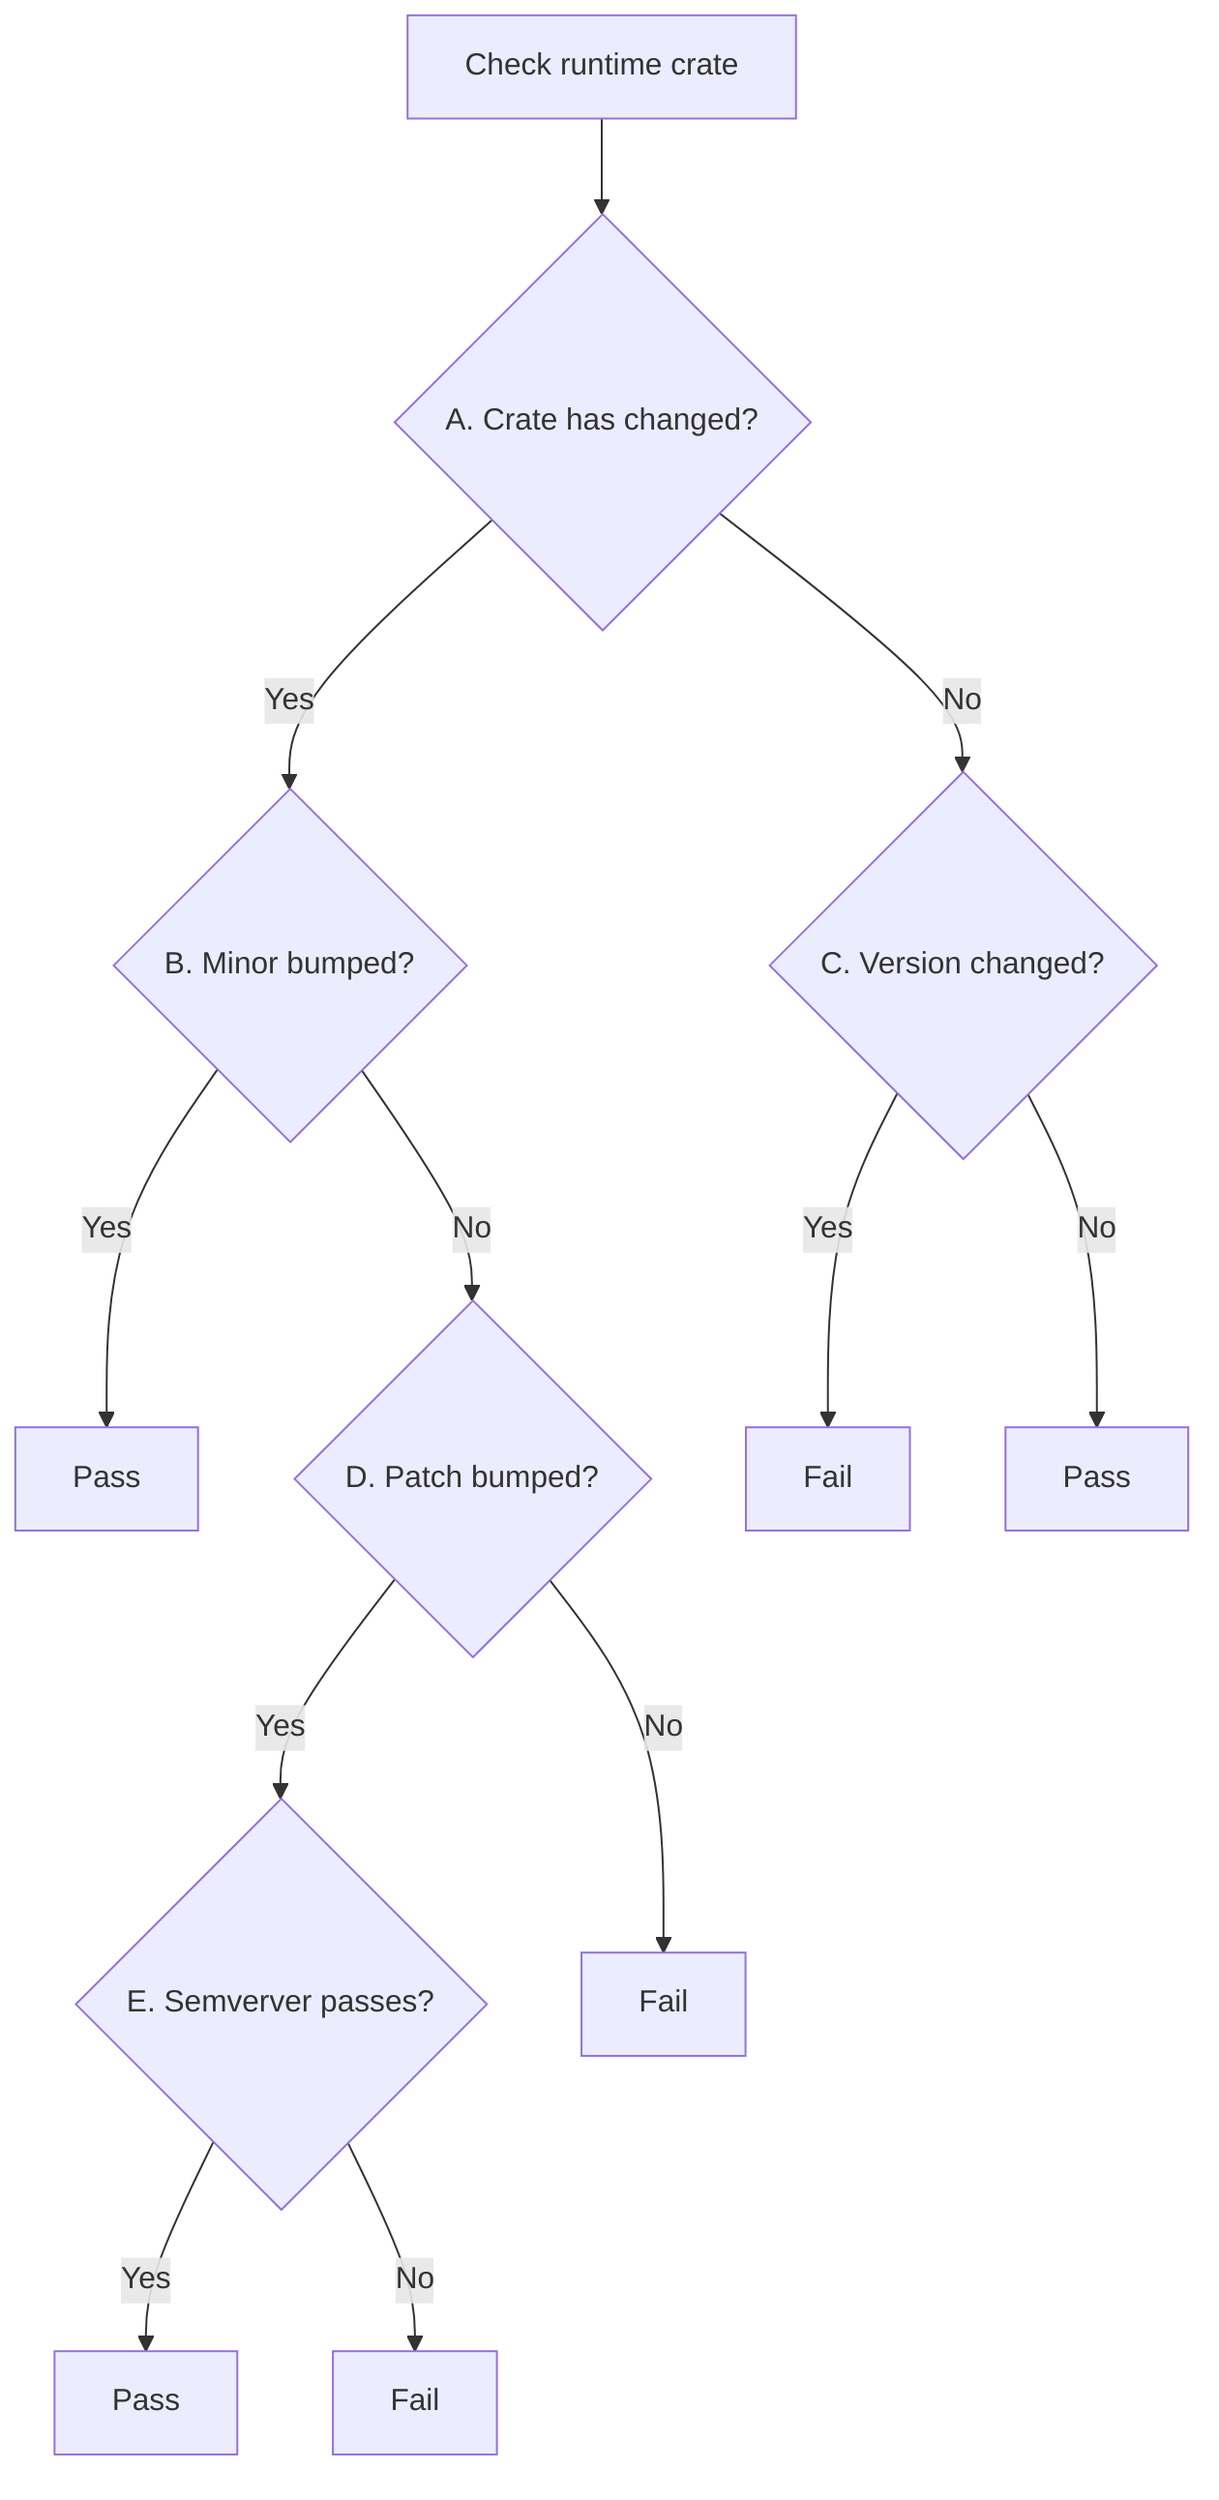 flowchart TD
    A[Check runtime crate] --> B{A. Crate has changed?}
    B -- Yes --> C{B. Minor bumped?}
    B -- No --> H{C. Version changed?}
    C -- Yes --> K[Pass]
    C -- No --> E{D. Patch bumped?}
    E -- Yes --> F{E. Semverver passes?}
    E -- No --> L[Fail]
    F -- Yes --> D[Pass]
    F -- No --> G[Fail]
    H -- Yes --> I[Fail]
    H -- No --> J[Pass]